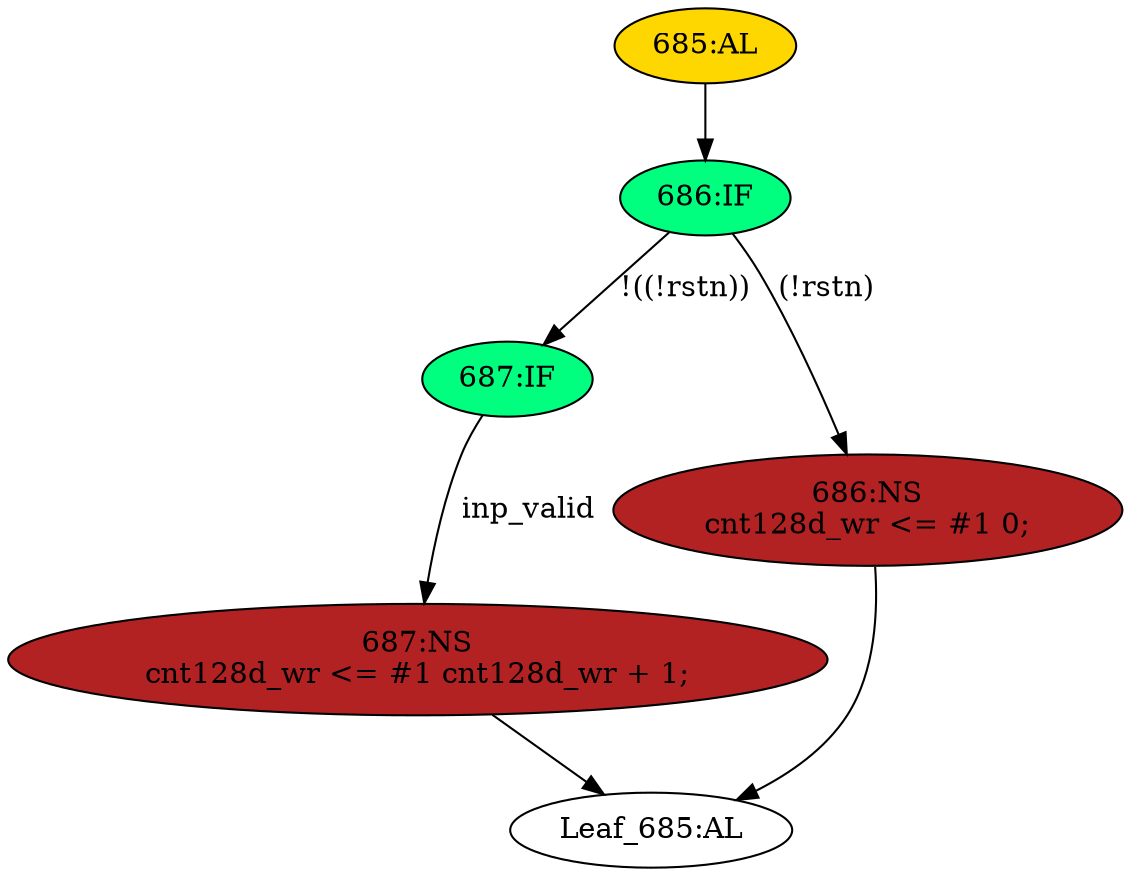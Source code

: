 strict digraph "" {
	node [label="\N"];
	"687:NS"	 [ast="<pyverilog.vparser.ast.NonblockingSubstitution object at 0x7f0b053e09d0>",
		fillcolor=firebrick,
		label="687:NS
cnt128d_wr <= #1 cnt128d_wr + 1;",
		statements="[<pyverilog.vparser.ast.NonblockingSubstitution object at 0x7f0b053e09d0>]",
		style=filled,
		typ=NonblockingSubstitution];
	"Leaf_685:AL"	 [def_var="['cnt128d_wr']",
		label="Leaf_685:AL"];
	"687:NS" -> "Leaf_685:AL"	 [cond="[]",
		lineno=None];
	"685:AL"	 [ast="<pyverilog.vparser.ast.Always object at 0x7f0b053e0510>",
		clk_sens=False,
		fillcolor=gold,
		label="685:AL",
		sens="['sclk', 'rstn']",
		statements="[]",
		style=filled,
		typ=Always,
		use_var="['inp_valid', 'rstn', 'cnt128d_wr']"];
	"686:IF"	 [ast="<pyverilog.vparser.ast.IfStatement object at 0x7f0b053e0dd0>",
		fillcolor=springgreen,
		label="686:IF",
		statements="[]",
		style=filled,
		typ=IfStatement];
	"685:AL" -> "686:IF"	 [cond="[]",
		lineno=None];
	"687:IF"	 [ast="<pyverilog.vparser.ast.IfStatement object at 0x7f0b053e0e50>",
		fillcolor=springgreen,
		label="687:IF",
		statements="[]",
		style=filled,
		typ=IfStatement];
	"687:IF" -> "687:NS"	 [cond="['inp_valid']",
		label=inp_valid,
		lineno=687];
	"686:NS"	 [ast="<pyverilog.vparser.ast.NonblockingSubstitution object at 0x7f0b053e03d0>",
		fillcolor=firebrick,
		label="686:NS
cnt128d_wr <= #1 0;",
		statements="[<pyverilog.vparser.ast.NonblockingSubstitution object at 0x7f0b053e03d0>]",
		style=filled,
		typ=NonblockingSubstitution];
	"686:NS" -> "Leaf_685:AL"	 [cond="[]",
		lineno=None];
	"686:IF" -> "687:IF"	 [cond="['rstn']",
		label="!((!rstn))",
		lineno=686];
	"686:IF" -> "686:NS"	 [cond="['rstn']",
		label="(!rstn)",
		lineno=686];
}
